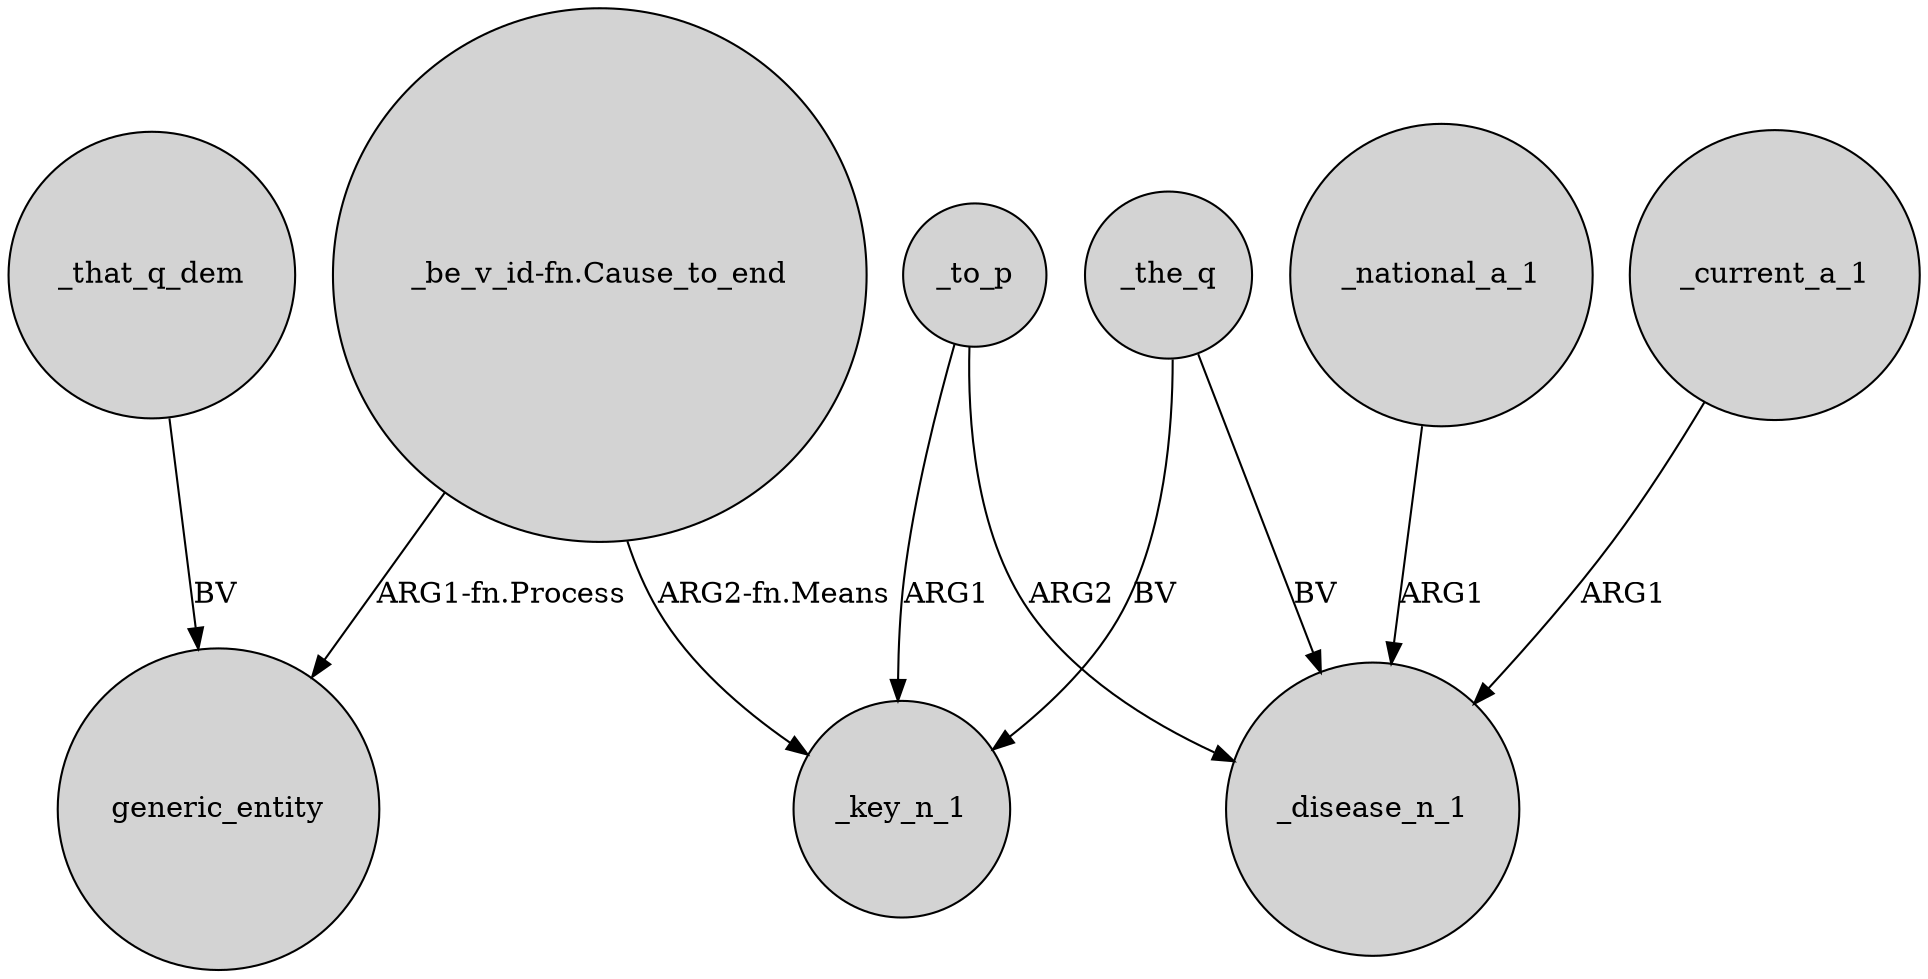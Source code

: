 digraph {
	node [shape=circle style=filled]
	"_be_v_id-fn.Cause_to_end" -> _key_n_1 [label="ARG2-fn.Means"]
	_national_a_1 -> _disease_n_1 [label=ARG1]
	"_be_v_id-fn.Cause_to_end" -> generic_entity [label="ARG1-fn.Process"]
	_current_a_1 -> _disease_n_1 [label=ARG1]
	_that_q_dem -> generic_entity [label=BV]
	_the_q -> _key_n_1 [label=BV]
	_the_q -> _disease_n_1 [label=BV]
	_to_p -> _disease_n_1 [label=ARG2]
	_to_p -> _key_n_1 [label=ARG1]
}
